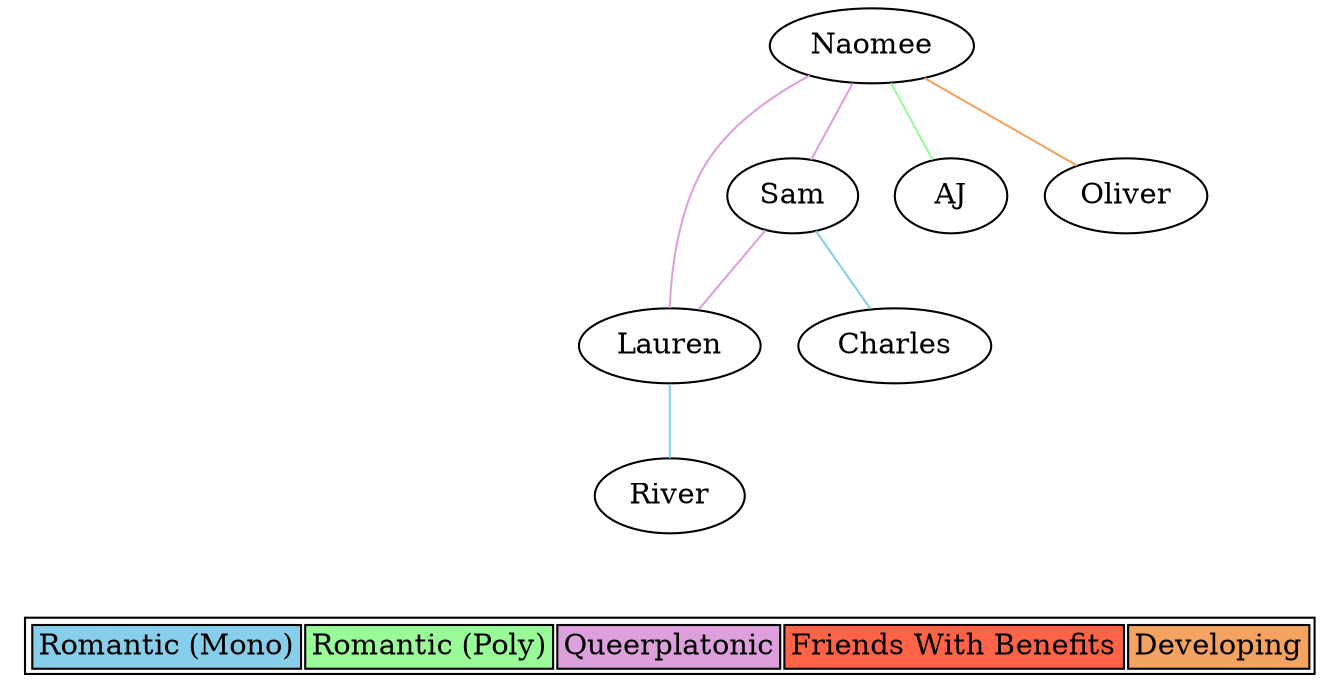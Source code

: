 graph polycule {
  naomee [label="Naomee"]
  sam [label="Sam"]
  lauren [label="Lauren"]
  charles [label="Charles"]
  river [label="River"]
  aj [label="AJ"]
  oliver [label="Oliver"]
  naomee -- sam [color=plum]
  naomee -- lauren [color=plum]
  sam -- lauren [color=plum]
  sam -- charles [color=skyblue]
  lauren -- river [color=skyblue]
  naomee -- aj [color=palegreen]
  naomee -- oliver [color=sandybrown]
  { rank = sink;
    Legend [shape=none, label=<
      <table>
        <tr>
          <td class="relRomoMono" bgcolor="skyblue">Romantic (Mono)</td>
          <td class="relRomoPoly" bgcolor="palegreen">Romantic (Poly)</td>
          <td class="relQPR" bgcolor="plum">Queerplatonic</td>
          <td class="relFWB" bgcolor="tomato">Friends With Benefits</td>
          <td class="relDev" bgcolor="sandybrown">Developing</td>
        </tr>
      </table>
    >];
  }
}
